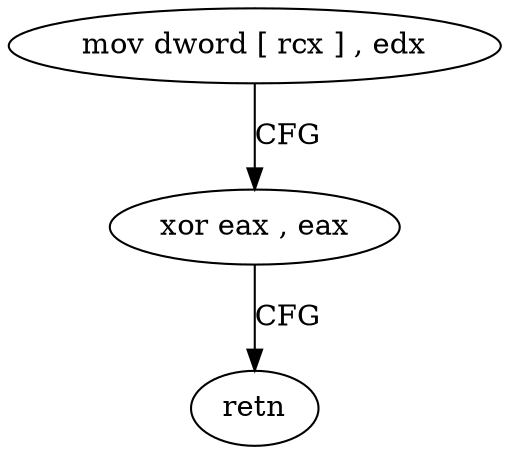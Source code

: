 digraph "func" {
"4261200" [label = "mov dword [ rcx ] , edx" ]
"4261202" [label = "xor eax , eax" ]
"4261204" [label = "retn" ]
"4261200" -> "4261202" [ label = "CFG" ]
"4261202" -> "4261204" [ label = "CFG" ]
}
